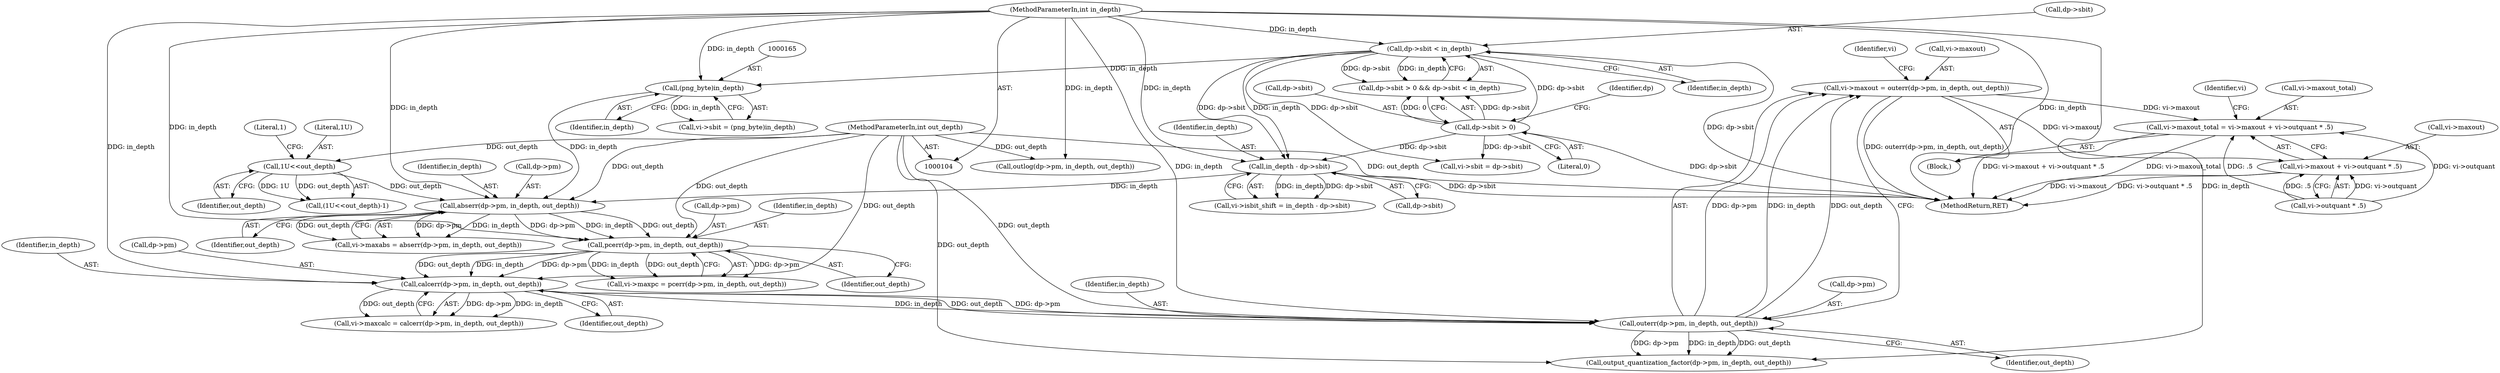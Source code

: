 digraph "0_Android_9d4853418ab2f754c2b63e091c29c5529b8b86ca_92@pointer" {
"1000260" [label="(Call,vi->maxout = outerr(dp->pm, in_depth, out_depth))"];
"1000264" [label="(Call,outerr(dp->pm, in_depth, out_depth))"];
"1000254" [label="(Call,calcerr(dp->pm, in_depth, out_depth))"];
"1000244" [label="(Call,pcerr(dp->pm, in_depth, out_depth))"];
"1000234" [label="(Call,abserr(dp->pm, in_depth, out_depth))"];
"1000164" [label="(Call,(png_byte)in_depth)"];
"1000136" [label="(Call,dp->sbit < in_depth)"];
"1000131" [label="(Call,dp->sbit > 0)"];
"1000108" [label="(MethodParameterIn,int in_depth)"];
"1000153" [label="(Call,in_depth - dp->sbit)"];
"1000115" [label="(Call,1U<<out_depth)"];
"1000109" [label="(MethodParameterIn,int out_depth)"];
"1000280" [label="(Call,vi->maxout_total = vi->maxout + vi->outquant * .5)"];
"1000284" [label="(Call,vi->maxout + vi->outquant * .5)"];
"1000284" [label="(Call,vi->maxout + vi->outquant * .5)"];
"1000274" [label="(Call,output_quantization_factor(dp->pm, in_depth, out_depth))"];
"1000238" [label="(Identifier,in_depth)"];
"1000115" [label="(Call,1U<<out_depth)"];
"1000131" [label="(Call,dp->sbit > 0)"];
"1000136" [label="(Call,dp->sbit < in_depth)"];
"1000261" [label="(Call,vi->maxout)"];
"1000108" [label="(MethodParameterIn,int in_depth)"];
"1000230" [label="(Call,vi->maxabs = abserr(dp->pm, in_depth, out_depth))"];
"1000160" [label="(Call,vi->sbit = (png_byte)in_depth)"];
"1000280" [label="(Call,vi->maxout_total = vi->maxout + vi->outquant * .5)"];
"1000164" [label="(Call,(png_byte)in_depth)"];
"1000116" [label="(Literal,1U)"];
"1000288" [label="(Call,vi->outquant * .5)"];
"1000272" [label="(Identifier,vi)"];
"1000258" [label="(Identifier,in_depth)"];
"1000166" [label="(Identifier,in_depth)"];
"1000281" [label="(Call,vi->maxout_total)"];
"1000142" [label="(Call,vi->sbit = dp->sbit)"];
"1000153" [label="(Call,in_depth - dp->sbit)"];
"1000249" [label="(Identifier,out_depth)"];
"1000260" [label="(Call,vi->maxout = outerr(dp->pm, in_depth, out_depth))"];
"1000297" [label="(Call,outlog(dp->pm, in_depth, out_depth))"];
"1000250" [label="(Call,vi->maxcalc = calcerr(dp->pm, in_depth, out_depth))"];
"1000132" [label="(Call,dp->sbit)"];
"1000135" [label="(Literal,0)"];
"1000285" [label="(Call,vi->maxout)"];
"1000117" [label="(Identifier,out_depth)"];
"1000255" [label="(Call,dp->pm)"];
"1000110" [label="(Block,)"];
"1000254" [label="(Call,calcerr(dp->pm, in_depth, out_depth))"];
"1000265" [label="(Call,dp->pm)"];
"1000234" [label="(Call,abserr(dp->pm, in_depth, out_depth))"];
"1000137" [label="(Call,dp->sbit)"];
"1000155" [label="(Call,dp->sbit)"];
"1000245" [label="(Call,dp->pm)"];
"1000269" [label="(Identifier,out_depth)"];
"1000244" [label="(Call,pcerr(dp->pm, in_depth, out_depth))"];
"1000525" [label="(MethodReturn,RET)"];
"1000140" [label="(Identifier,in_depth)"];
"1000264" [label="(Call,outerr(dp->pm, in_depth, out_depth))"];
"1000235" [label="(Call,dp->pm)"];
"1000138" [label="(Identifier,dp)"];
"1000154" [label="(Identifier,in_depth)"];
"1000295" [label="(Identifier,vi)"];
"1000149" [label="(Call,vi->isbit_shift = in_depth - dp->sbit)"];
"1000114" [label="(Call,(1U<<out_depth)-1)"];
"1000259" [label="(Identifier,out_depth)"];
"1000109" [label="(MethodParameterIn,int out_depth)"];
"1000268" [label="(Identifier,in_depth)"];
"1000118" [label="(Literal,1)"];
"1000248" [label="(Identifier,in_depth)"];
"1000130" [label="(Call,dp->sbit > 0 && dp->sbit < in_depth)"];
"1000240" [label="(Call,vi->maxpc = pcerr(dp->pm, in_depth, out_depth))"];
"1000239" [label="(Identifier,out_depth)"];
"1000260" -> "1000110"  [label="AST: "];
"1000260" -> "1000264"  [label="CFG: "];
"1000261" -> "1000260"  [label="AST: "];
"1000264" -> "1000260"  [label="AST: "];
"1000272" -> "1000260"  [label="CFG: "];
"1000260" -> "1000525"  [label="DDG: outerr(dp->pm, in_depth, out_depth)"];
"1000264" -> "1000260"  [label="DDG: dp->pm"];
"1000264" -> "1000260"  [label="DDG: in_depth"];
"1000264" -> "1000260"  [label="DDG: out_depth"];
"1000260" -> "1000280"  [label="DDG: vi->maxout"];
"1000260" -> "1000284"  [label="DDG: vi->maxout"];
"1000264" -> "1000269"  [label="CFG: "];
"1000265" -> "1000264"  [label="AST: "];
"1000268" -> "1000264"  [label="AST: "];
"1000269" -> "1000264"  [label="AST: "];
"1000254" -> "1000264"  [label="DDG: dp->pm"];
"1000254" -> "1000264"  [label="DDG: in_depth"];
"1000254" -> "1000264"  [label="DDG: out_depth"];
"1000108" -> "1000264"  [label="DDG: in_depth"];
"1000109" -> "1000264"  [label="DDG: out_depth"];
"1000264" -> "1000274"  [label="DDG: dp->pm"];
"1000264" -> "1000274"  [label="DDG: in_depth"];
"1000264" -> "1000274"  [label="DDG: out_depth"];
"1000254" -> "1000250"  [label="AST: "];
"1000254" -> "1000259"  [label="CFG: "];
"1000255" -> "1000254"  [label="AST: "];
"1000258" -> "1000254"  [label="AST: "];
"1000259" -> "1000254"  [label="AST: "];
"1000250" -> "1000254"  [label="CFG: "];
"1000254" -> "1000250"  [label="DDG: dp->pm"];
"1000254" -> "1000250"  [label="DDG: in_depth"];
"1000254" -> "1000250"  [label="DDG: out_depth"];
"1000244" -> "1000254"  [label="DDG: dp->pm"];
"1000244" -> "1000254"  [label="DDG: in_depth"];
"1000244" -> "1000254"  [label="DDG: out_depth"];
"1000108" -> "1000254"  [label="DDG: in_depth"];
"1000109" -> "1000254"  [label="DDG: out_depth"];
"1000244" -> "1000240"  [label="AST: "];
"1000244" -> "1000249"  [label="CFG: "];
"1000245" -> "1000244"  [label="AST: "];
"1000248" -> "1000244"  [label="AST: "];
"1000249" -> "1000244"  [label="AST: "];
"1000240" -> "1000244"  [label="CFG: "];
"1000244" -> "1000240"  [label="DDG: dp->pm"];
"1000244" -> "1000240"  [label="DDG: in_depth"];
"1000244" -> "1000240"  [label="DDG: out_depth"];
"1000234" -> "1000244"  [label="DDG: dp->pm"];
"1000234" -> "1000244"  [label="DDG: in_depth"];
"1000234" -> "1000244"  [label="DDG: out_depth"];
"1000108" -> "1000244"  [label="DDG: in_depth"];
"1000109" -> "1000244"  [label="DDG: out_depth"];
"1000234" -> "1000230"  [label="AST: "];
"1000234" -> "1000239"  [label="CFG: "];
"1000235" -> "1000234"  [label="AST: "];
"1000238" -> "1000234"  [label="AST: "];
"1000239" -> "1000234"  [label="AST: "];
"1000230" -> "1000234"  [label="CFG: "];
"1000234" -> "1000230"  [label="DDG: dp->pm"];
"1000234" -> "1000230"  [label="DDG: in_depth"];
"1000234" -> "1000230"  [label="DDG: out_depth"];
"1000164" -> "1000234"  [label="DDG: in_depth"];
"1000153" -> "1000234"  [label="DDG: in_depth"];
"1000108" -> "1000234"  [label="DDG: in_depth"];
"1000115" -> "1000234"  [label="DDG: out_depth"];
"1000109" -> "1000234"  [label="DDG: out_depth"];
"1000164" -> "1000160"  [label="AST: "];
"1000164" -> "1000166"  [label="CFG: "];
"1000165" -> "1000164"  [label="AST: "];
"1000166" -> "1000164"  [label="AST: "];
"1000160" -> "1000164"  [label="CFG: "];
"1000164" -> "1000160"  [label="DDG: in_depth"];
"1000136" -> "1000164"  [label="DDG: in_depth"];
"1000108" -> "1000164"  [label="DDG: in_depth"];
"1000136" -> "1000130"  [label="AST: "];
"1000136" -> "1000140"  [label="CFG: "];
"1000137" -> "1000136"  [label="AST: "];
"1000140" -> "1000136"  [label="AST: "];
"1000130" -> "1000136"  [label="CFG: "];
"1000136" -> "1000525"  [label="DDG: dp->sbit"];
"1000136" -> "1000130"  [label="DDG: dp->sbit"];
"1000136" -> "1000130"  [label="DDG: in_depth"];
"1000131" -> "1000136"  [label="DDG: dp->sbit"];
"1000108" -> "1000136"  [label="DDG: in_depth"];
"1000136" -> "1000142"  [label="DDG: dp->sbit"];
"1000136" -> "1000153"  [label="DDG: in_depth"];
"1000136" -> "1000153"  [label="DDG: dp->sbit"];
"1000131" -> "1000130"  [label="AST: "];
"1000131" -> "1000135"  [label="CFG: "];
"1000132" -> "1000131"  [label="AST: "];
"1000135" -> "1000131"  [label="AST: "];
"1000138" -> "1000131"  [label="CFG: "];
"1000130" -> "1000131"  [label="CFG: "];
"1000131" -> "1000525"  [label="DDG: dp->sbit"];
"1000131" -> "1000130"  [label="DDG: dp->sbit"];
"1000131" -> "1000130"  [label="DDG: 0"];
"1000131" -> "1000142"  [label="DDG: dp->sbit"];
"1000131" -> "1000153"  [label="DDG: dp->sbit"];
"1000108" -> "1000104"  [label="AST: "];
"1000108" -> "1000525"  [label="DDG: in_depth"];
"1000108" -> "1000153"  [label="DDG: in_depth"];
"1000108" -> "1000274"  [label="DDG: in_depth"];
"1000108" -> "1000297"  [label="DDG: in_depth"];
"1000153" -> "1000149"  [label="AST: "];
"1000153" -> "1000155"  [label="CFG: "];
"1000154" -> "1000153"  [label="AST: "];
"1000155" -> "1000153"  [label="AST: "];
"1000149" -> "1000153"  [label="CFG: "];
"1000153" -> "1000525"  [label="DDG: dp->sbit"];
"1000153" -> "1000149"  [label="DDG: in_depth"];
"1000153" -> "1000149"  [label="DDG: dp->sbit"];
"1000115" -> "1000114"  [label="AST: "];
"1000115" -> "1000117"  [label="CFG: "];
"1000116" -> "1000115"  [label="AST: "];
"1000117" -> "1000115"  [label="AST: "];
"1000118" -> "1000115"  [label="CFG: "];
"1000115" -> "1000114"  [label="DDG: 1U"];
"1000115" -> "1000114"  [label="DDG: out_depth"];
"1000109" -> "1000115"  [label="DDG: out_depth"];
"1000109" -> "1000104"  [label="AST: "];
"1000109" -> "1000525"  [label="DDG: out_depth"];
"1000109" -> "1000274"  [label="DDG: out_depth"];
"1000109" -> "1000297"  [label="DDG: out_depth"];
"1000280" -> "1000110"  [label="AST: "];
"1000280" -> "1000284"  [label="CFG: "];
"1000281" -> "1000280"  [label="AST: "];
"1000284" -> "1000280"  [label="AST: "];
"1000295" -> "1000280"  [label="CFG: "];
"1000280" -> "1000525"  [label="DDG: vi->maxout + vi->outquant * .5"];
"1000280" -> "1000525"  [label="DDG: vi->maxout_total"];
"1000288" -> "1000280"  [label="DDG: vi->outquant"];
"1000288" -> "1000280"  [label="DDG: .5"];
"1000284" -> "1000288"  [label="CFG: "];
"1000285" -> "1000284"  [label="AST: "];
"1000288" -> "1000284"  [label="AST: "];
"1000284" -> "1000525"  [label="DDG: vi->maxout"];
"1000284" -> "1000525"  [label="DDG: vi->outquant * .5"];
"1000288" -> "1000284"  [label="DDG: vi->outquant"];
"1000288" -> "1000284"  [label="DDG: .5"];
}

